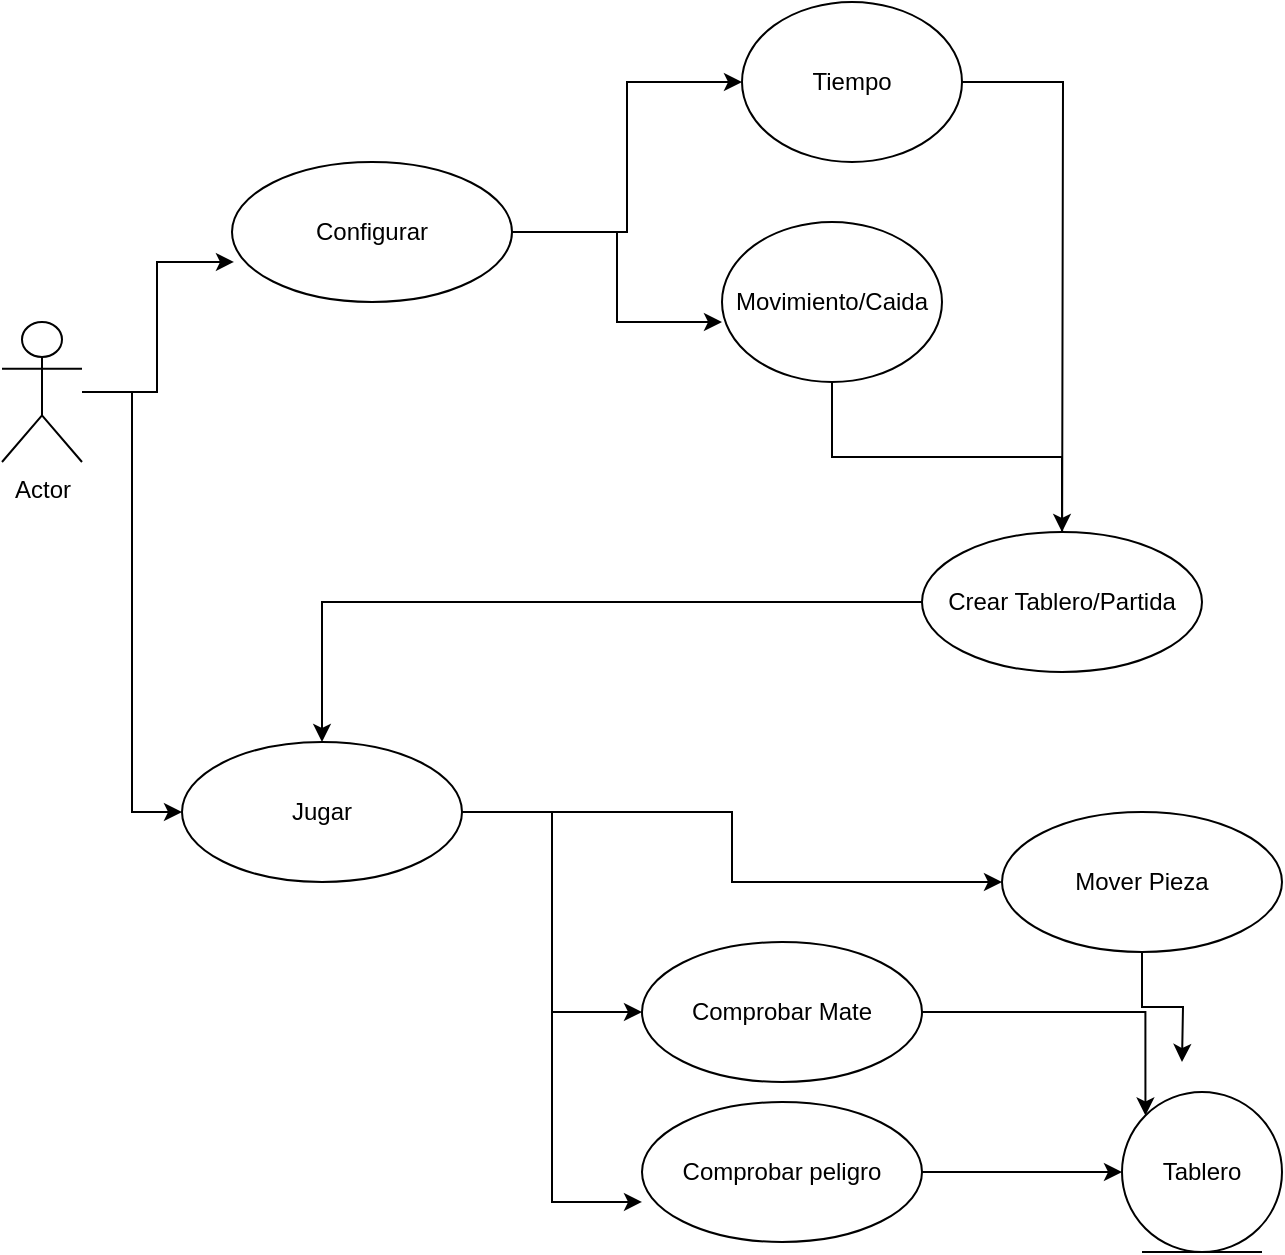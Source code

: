 <mxfile version="10.7.0" type="device"><diagram id="3zoDcPrnN416r1gQqsKT" name="Page-1"><mxGraphModel dx="794" dy="485" grid="1" gridSize="10" guides="1" tooltips="1" connect="1" arrows="1" fold="1" page="1" pageScale="1" pageWidth="850" pageHeight="1100" math="0" shadow="0"><root><mxCell id="0"/><mxCell id="1" parent="0"/><mxCell id="gUgf2c8MD3hot2_8Hb93-21" style="edgeStyle=orthogonalEdgeStyle;rounded=0;orthogonalLoop=1;jettySize=auto;html=1;entryX=0.007;entryY=0.714;entryDx=0;entryDy=0;entryPerimeter=0;" edge="1" parent="1" source="gUgf2c8MD3hot2_8Hb93-1" target="gUgf2c8MD3hot2_8Hb93-13"><mxGeometry relative="1" as="geometry"/></mxCell><mxCell id="gUgf2c8MD3hot2_8Hb93-46" style="edgeStyle=orthogonalEdgeStyle;rounded=0;orthogonalLoop=1;jettySize=auto;html=1;entryX=0;entryY=0.5;entryDx=0;entryDy=0;" edge="1" parent="1" source="gUgf2c8MD3hot2_8Hb93-1" target="gUgf2c8MD3hot2_8Hb93-29"><mxGeometry relative="1" as="geometry"/></mxCell><mxCell id="gUgf2c8MD3hot2_8Hb93-1" value="Actor" style="shape=umlActor;verticalLabelPosition=bottom;labelBackgroundColor=#ffffff;verticalAlign=top;html=1;outlineConnect=0;" vertex="1" parent="1"><mxGeometry x="110" y="170" width="40" height="70" as="geometry"/></mxCell><mxCell id="gUgf2c8MD3hot2_8Hb93-22" style="edgeStyle=orthogonalEdgeStyle;rounded=0;orthogonalLoop=1;jettySize=auto;html=1;" edge="1" parent="1" source="gUgf2c8MD3hot2_8Hb93-3"><mxGeometry relative="1" as="geometry"><mxPoint x="640" y="310" as="targetPoint"/></mxGeometry></mxCell><mxCell id="gUgf2c8MD3hot2_8Hb93-3" value="" style="ellipse;whiteSpace=wrap;html=1;" vertex="1" parent="1"><mxGeometry x="480" y="10" width="110" height="80" as="geometry"/></mxCell><mxCell id="gUgf2c8MD3hot2_8Hb93-23" style="edgeStyle=orthogonalEdgeStyle;rounded=0;orthogonalLoop=1;jettySize=auto;html=1;" edge="1" parent="1" source="gUgf2c8MD3hot2_8Hb93-16" target="gUgf2c8MD3hot2_8Hb93-24"><mxGeometry relative="1" as="geometry"><mxPoint x="640" y="310" as="targetPoint"/></mxGeometry></mxCell><mxCell id="gUgf2c8MD3hot2_8Hb93-16" value="Movimiento/Caida" style="ellipse;whiteSpace=wrap;html=1;" vertex="1" parent="1"><mxGeometry x="470" y="120" width="110" height="80" as="geometry"/></mxCell><mxCell id="gUgf2c8MD3hot2_8Hb93-4" value="Tiempo" style="text;html=1;strokeColor=none;fillColor=none;align=center;verticalAlign=middle;whiteSpace=wrap;rounded=0;" vertex="1" parent="1"><mxGeometry x="515" y="40" width="40" height="20" as="geometry"/></mxCell><mxCell id="gUgf2c8MD3hot2_8Hb93-19" style="edgeStyle=orthogonalEdgeStyle;rounded=0;orthogonalLoop=1;jettySize=auto;html=1;" edge="1" parent="1" source="gUgf2c8MD3hot2_8Hb93-13" target="gUgf2c8MD3hot2_8Hb93-3"><mxGeometry relative="1" as="geometry"/></mxCell><mxCell id="gUgf2c8MD3hot2_8Hb93-20" style="edgeStyle=orthogonalEdgeStyle;rounded=0;orthogonalLoop=1;jettySize=auto;html=1;entryX=0;entryY=0.625;entryDx=0;entryDy=0;entryPerimeter=0;" edge="1" parent="1" source="gUgf2c8MD3hot2_8Hb93-13" target="gUgf2c8MD3hot2_8Hb93-16"><mxGeometry relative="1" as="geometry"/></mxCell><mxCell id="gUgf2c8MD3hot2_8Hb93-13" value="Configurar" style="ellipse;whiteSpace=wrap;html=1;" vertex="1" parent="1"><mxGeometry x="225" y="90" width="140" height="70" as="geometry"/></mxCell><mxCell id="gUgf2c8MD3hot2_8Hb93-26" style="edgeStyle=orthogonalEdgeStyle;rounded=0;orthogonalLoop=1;jettySize=auto;html=1;entryX=0.5;entryY=0;entryDx=0;entryDy=0;" edge="1" parent="1" source="gUgf2c8MD3hot2_8Hb93-24" target="gUgf2c8MD3hot2_8Hb93-29"><mxGeometry relative="1" as="geometry"><mxPoint x="420" y="310" as="targetPoint"/></mxGeometry></mxCell><mxCell id="gUgf2c8MD3hot2_8Hb93-24" value="Crear Tablero/Partida" style="ellipse;whiteSpace=wrap;html=1;" vertex="1" parent="1"><mxGeometry x="570" y="275" width="140" height="70" as="geometry"/></mxCell><mxCell id="gUgf2c8MD3hot2_8Hb93-35" style="edgeStyle=orthogonalEdgeStyle;rounded=0;orthogonalLoop=1;jettySize=auto;html=1;entryX=0;entryY=0.5;entryDx=0;entryDy=0;" edge="1" parent="1" source="gUgf2c8MD3hot2_8Hb93-29" target="gUgf2c8MD3hot2_8Hb93-32"><mxGeometry relative="1" as="geometry"/></mxCell><mxCell id="gUgf2c8MD3hot2_8Hb93-36" style="edgeStyle=orthogonalEdgeStyle;rounded=0;orthogonalLoop=1;jettySize=auto;html=1;entryX=0;entryY=0.5;entryDx=0;entryDy=0;" edge="1" parent="1" source="gUgf2c8MD3hot2_8Hb93-29" target="gUgf2c8MD3hot2_8Hb93-33"><mxGeometry relative="1" as="geometry"/></mxCell><mxCell id="gUgf2c8MD3hot2_8Hb93-37" style="edgeStyle=orthogonalEdgeStyle;rounded=0;orthogonalLoop=1;jettySize=auto;html=1;entryX=0;entryY=0.714;entryDx=0;entryDy=0;entryPerimeter=0;" edge="1" parent="1" source="gUgf2c8MD3hot2_8Hb93-29" target="gUgf2c8MD3hot2_8Hb93-34"><mxGeometry relative="1" as="geometry"/></mxCell><mxCell id="gUgf2c8MD3hot2_8Hb93-29" value="Jugar" style="ellipse;whiteSpace=wrap;html=1;" vertex="1" parent="1"><mxGeometry x="200" y="380" width="140" height="70" as="geometry"/></mxCell><mxCell id="gUgf2c8MD3hot2_8Hb93-43" style="edgeStyle=orthogonalEdgeStyle;rounded=0;orthogonalLoop=1;jettySize=auto;html=1;" edge="1" parent="1" source="gUgf2c8MD3hot2_8Hb93-32"><mxGeometry relative="1" as="geometry"><mxPoint x="700" y="540" as="targetPoint"/></mxGeometry></mxCell><mxCell id="gUgf2c8MD3hot2_8Hb93-32" value="Mover Pieza" style="ellipse;whiteSpace=wrap;html=1;" vertex="1" parent="1"><mxGeometry x="610" y="415" width="140" height="70" as="geometry"/></mxCell><mxCell id="gUgf2c8MD3hot2_8Hb93-44" style="edgeStyle=orthogonalEdgeStyle;rounded=0;orthogonalLoop=1;jettySize=auto;html=1;entryX=0;entryY=0;entryDx=0;entryDy=0;" edge="1" parent="1" source="gUgf2c8MD3hot2_8Hb93-33" target="gUgf2c8MD3hot2_8Hb93-42"><mxGeometry relative="1" as="geometry"/></mxCell><mxCell id="gUgf2c8MD3hot2_8Hb93-33" value="Comprobar Mate" style="ellipse;whiteSpace=wrap;html=1;" vertex="1" parent="1"><mxGeometry x="430" y="480" width="140" height="70" as="geometry"/></mxCell><mxCell id="gUgf2c8MD3hot2_8Hb93-45" style="edgeStyle=orthogonalEdgeStyle;rounded=0;orthogonalLoop=1;jettySize=auto;html=1;entryX=0;entryY=0.5;entryDx=0;entryDy=0;" edge="1" parent="1" source="gUgf2c8MD3hot2_8Hb93-34" target="gUgf2c8MD3hot2_8Hb93-42"><mxGeometry relative="1" as="geometry"/></mxCell><mxCell id="gUgf2c8MD3hot2_8Hb93-34" value="Comprobar peligro" style="ellipse;whiteSpace=wrap;html=1;" vertex="1" parent="1"><mxGeometry x="430" y="560" width="140" height="70" as="geometry"/></mxCell><mxCell id="gUgf2c8MD3hot2_8Hb93-42" value="Tablero" style="ellipse;shape=umlEntity;whiteSpace=wrap;html=1;" vertex="1" parent="1"><mxGeometry x="670" y="555" width="80" height="80" as="geometry"/></mxCell></root></mxGraphModel></diagram></mxfile>